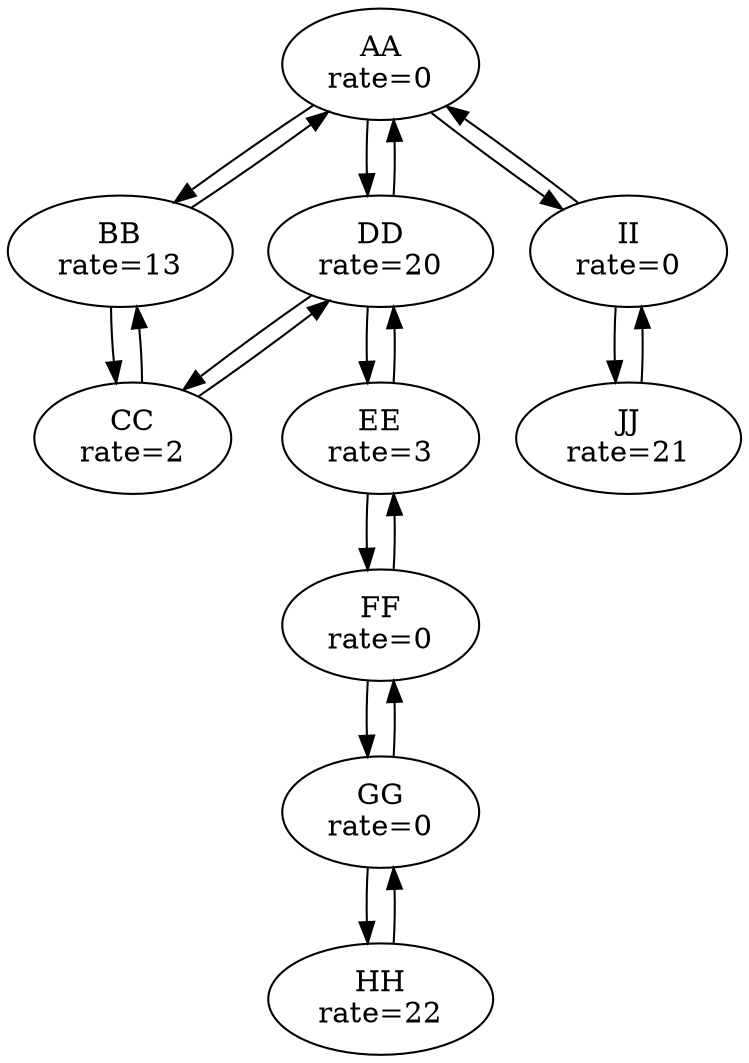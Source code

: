 strict digraph {
    AA [ label="AA\nrate=0" ]
    BB [ label="BB\nrate=13" ]
    CC [ label="CC\nrate=2" ]
    DD [ label="DD\nrate=20" ]
    EE [ label="EE\nrate=3" ]
    FF [ label="FF\nrate=0" ]
    GG [ label="GG\nrate=0" ]
    HH [ label="HH\nrate=22" ]
    II [ label="II\nrate=0" ]
    JJ [ label="JJ\nrate=21" ]

    AA -> {DD, II, BB}
    BB -> {CC, AA}
    CC -> {DD, BB}
    DD -> {CC, AA, EE}
    EE -> {FF, DD}
    FF -> {EE, GG}
    GG -> {FF, HH}
    HH -> GG
    II -> {AA, JJ}
    JJ -> II

    {rank=same DD II BB}
}